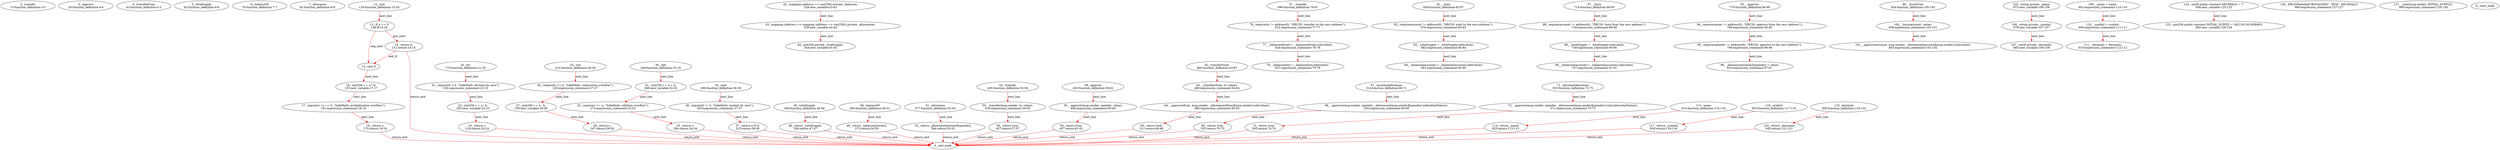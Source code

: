 digraph  {
13 [label="2_ transfer\n13-function_definition-3-3", type_label=function_definition];
28 [label="3_ approve\n28-function_definition-4-4", type_label=function_definition];
43 [label="4_ transferFrom\n43-function_definition-5-5", type_label=function_definition];
62 [label="5_ totalSupply\n62-function_definition-6-6", type_label=function_definition];
70 [label="6_ balanceOf\n70-function_definition-7-7", type_label=function_definition];
82 [label="7_ allowance\n82-function_definition-8-8", type_label=function_definition];
129 [label="12_ mul\n129-function_definition-13-20", type_label=function_definition];
146 [label="13_ if_a == 0\n146-if-14-16", type_label=if];
1130 [label="13_ end_if", type_label=end_if];
151 [label="14_ return 0;\n151-return-15-15", type_label=return];
153 [label="16_ uint256 c = a * b;\n153-new_variable-17-17", type_label=new_variable];
161 [label="17_ require(c / a == b, \"SafeMath: multiplication overflow\");\n161-expression_statement-18-18", type_label=expression_statement];
173 [label="18_ return c;\n173-return-19-19", type_label=return];
175 [label="20_ div\n175-function_definition-21-25", type_label=function_definition];
192 [label="21_ require(b > 0, \"SafeMath: division by zero\");\n192-expression_statement-22-22", type_label=expression_statement];
202 [label="22_ uint256 c = a / b;\n202-new_variable-23-23", type_label=new_variable];
210 [label="23_ return c;\n210-return-24-24", type_label=return];
212 [label="25_ sub\n212-function_definition-26-30", type_label=function_definition];
229 [label="26_ require(b <= a, \"SafeMath: subtraction overflow\");\n229-expression_statement-27-27", type_label=expression_statement];
239 [label="27_ uint256 c = a - b;\n239-new_variable-28-28", type_label=new_variable];
247 [label="28_ return c;\n247-return-29-29", type_label=return];
249 [label="30_ add\n249-function_definition-31-35", type_label=function_definition];
266 [label="31_ uint256 c = a + b;\n266-new_variable-32-32", type_label=new_variable];
274 [label="32_ require(c >= a, \"SafeMath: addition overflow\");\n274-expression_statement-33-33", type_label=expression_statement];
284 [label="33_ return c;\n284-return-34-34", type_label=return];
286 [label="35_ mod\n286-function_definition-36-39", type_label=function_definition];
303 [label="36_ require(b != 0, \"SafeMath: modulo by zero\");\n303-expression_statement-37-37", type_label=expression_statement];
313 [label="37_ return a % b;\n313-return-38-38", type_label=return];
328 [label="42_ mapping (address => uint256) private _balances;\n328-new_variable-43-43", type_label=new_variable];
335 [label="43_ mapping (address => mapping (address => uint256)) private _allowances;\n335-new_variable-44-44", type_label=new_variable];
344 [label="44_ uint256 private _totalSupply;\n344-new_variable-45-45", type_label=new_variable];
349 [label="45_ totalSupply\n349-function_definition-46-48", type_label=function_definition];
358 [label="46_ return _totalSupply;\n358-return-47-47", type_label=return];
360 [label="48_ balanceOf\n360-function_definition-49-51", type_label=function_definition];
373 [label="49_ return _balances[owner];\n373-return-50-50", type_label=return];
377 [label="51_ allowance\n377-function_definition-52-54", type_label=function_definition];
394 [label="52_ return _allowances[owner][spender];\n394-return-53-53", type_label=return];
400 [label="54_ transfer\n400-function_definition-55-58", type_label=function_definition];
416 [label="55_ _transfer(msg.sender, to, value);\n416-expression_statement-56-56", type_label=expression_statement];
427 [label="56_ return true;\n427-return-57-57", type_label=return];
430 [label="58_ approve\n430-function_definition-59-62", type_label=function_definition];
446 [label="59_ _approve(msg.sender, spender, value);\n446-expression_statement-60-60", type_label=expression_statement];
457 [label="60_ return true;\n457-return-61-61", type_label=return];
460 [label="62_ transferFrom\n460-function_definition-63-67", type_label=function_definition];
480 [label="63_ _transfer(from, to, value);\n480-expression_statement-64-64", type_label=expression_statement];
489 [label="64_ _approve(from, msg.sender, _allowances[from][msg.sender].sub(value));\n489-expression_statement-65-65", type_label=expression_statement];
511 [label="65_ return true;\n511-return-66-66", type_label=return];
514 [label="67_ increaseAllowance\n514-function_definition-68-71", type_label=function_definition];
530 [label="68_ _approve(msg.sender, spender, _allowances[msg.sender][spender].add(addedValue));\n530-expression_statement-69-69", type_label=expression_statement];
552 [label="69_ return true;\n552-return-70-70", type_label=return];
555 [label="71_ decreaseAllowance\n555-function_definition-72-75", type_label=function_definition];
571 [label="72_ _approve(msg.sender, spender, _allowances[msg.sender][spender].sub(subtractedValue));\n571-expression_statement-73-73", type_label=expression_statement];
593 [label="73_ return true;\n593-return-74-74", type_label=return];
596 [label="75_ _transfer\n596-function_definition-76-81", type_label=function_definition];
612 [label="76_ require(to != address(0), \"ERC20: transfer to the zero address\");\n612-expression_statement-77-77", type_label=expression_statement];
624 [label="77_ _balances[from] = _balances[from].sub(value);\n624-expression_statement-78-78", type_label=expression_statement];
637 [label="78_ _balances[to] = _balances[to].add(value);\n637-expression_statement-79-79", type_label=expression_statement];
658 [label="81_ _mint\n658-function_definition-82-87", type_label=function_definition];
670 [label="82_ require(account != address(0), \"ERC20: mint to the zero address\");\n670-expression_statement-83-83", type_label=expression_statement];
682 [label="83_ _totalSupply = _totalSupply.add(value);\n682-expression_statement-84-84", type_label=expression_statement];
691 [label="84_ _balances[account] = _balances[account].add(value);\n691-expression_statement-85-85", type_label=expression_statement];
714 [label="87_ _burn\n714-function_definition-88-93", type_label=function_definition];
726 [label="88_ require(account != address(0), \"ERC20: burn from the zero address\");\n726-expression_statement-89-89", type_label=expression_statement];
738 [label="89_ _totalSupply = _totalSupply.sub(value);\n738-expression_statement-90-90", type_label=expression_statement];
747 [label="90_ _balances[account] = _balances[account].sub(value);\n747-expression_statement-91-91", type_label=expression_statement];
770 [label="93_ _approve\n770-function_definition-94-99", type_label=function_definition];
786 [label="94_ require(owner != address(0), \"ERC20: approve from the zero address\");\n786-expression_statement-95-95", type_label=expression_statement];
798 [label="95_ require(spender != address(0), \"ERC20: approve to the zero address\");\n798-expression_statement-96-96", type_label=expression_statement];
810 [label="96_ _allowances[owner][spender] = value;\n810-expression_statement-97-97", type_label=expression_statement];
826 [label="99_ _burnFrom\n826-function_definition-100-103", type_label=function_definition];
838 [label="100_ _burn(account, value);\n838-expression_statement-101-101", type_label=expression_statement];
845 [label="101_ _approve(account, msg.sender, _allowances[account][msg.sender].sub(value));\n845-expression_statement-102-102", type_label=expression_statement];
873 [label="105_ string private _name;\n873-new_variable-106-106", type_label=new_variable];
878 [label="106_ string private _symbol;\n878-new_variable-107-107", type_label=new_variable];
883 [label="107_ uint8 private _decimals;\n883-new_variable-108-108", type_label=new_variable];
902 [label="109_ _name = name;\n902-expression_statement-110-110", type_label=expression_statement];
906 [label="110_ _symbol = symbol;\n906-expression_statement-111-111", type_label=expression_statement];
910 [label="111_ _decimals = decimals;\n910-expression_statement-112-112", type_label=expression_statement];
914 [label="113_ name\n914-function_definition-114-116", type_label=function_definition];
923 [label="114_ return _name;\n923-return-115-115", type_label=return];
925 [label="116_ symbol\n925-function_definition-117-119", type_label=function_definition];
934 [label="117_ return _symbol;\n934-return-118-118", type_label=return];
936 [label="119_ decimals\n936-function_definition-120-122", type_label=function_definition];
945 [label="120_ return _decimals;\n945-return-121-121", type_label=return];
956 [label="124_ uint8 public constant DECIMALS = 7;\n956-new_variable-125-125", type_label=new_variable];
962 [label="125_ uint256 public constant INITIAL_SUPPLY = 5421301301958463;\n962-new_variable-126-126", type_label=new_variable];
969 [label="126_ ERC20Detailed(\"BOSAGORA\", \"BOA\", DECIMALS)\n969-expression_statement-127-127", type_label=expression_statement];
980 [label="127_ _mint(msg.sender, INITIAL_SUPPLY);\n980-expression_statement-128-128", type_label=expression_statement];
1 [label="0_ start_node", type_label=start];
2 [label="0_ exit_node", type_label=exit];
129 -> 146  [color=red, controlflow_type=next_line, edge_type=CFG_edge, key=0, label=next_line];
146 -> 151  [color=red, controlflow_type=pos_next, edge_type=CFG_edge, key=0, label=pos_next];
146 -> 1130  [color=red, controlflow_type=neg_next, edge_type=CFG_edge, key=0, label=neg_next];
1130 -> 153  [color=red, controlflow_type=next_line, edge_type=CFG_edge, key=0, label=next_line];
151 -> 1130  [color=red, controlflow_type=end_if, edge_type=CFG_edge, key=0, label=end_if];
151 -> 2  [color=red, controlflow_type=return_exit, edge_type=CFG_edge, key=0, label=return_exit];
153 -> 161  [color=red, controlflow_type=next_line, edge_type=CFG_edge, key=0, label=next_line];
161 -> 173  [color=red, controlflow_type=next_line, edge_type=CFG_edge, key=0, label=next_line];
173 -> 2  [color=red, controlflow_type=return_exit, edge_type=CFG_edge, key=0, label=return_exit];
175 -> 192  [color=red, controlflow_type=next_line, edge_type=CFG_edge, key=0, label=next_line];
192 -> 202  [color=red, controlflow_type=next_line, edge_type=CFG_edge, key=0, label=next_line];
202 -> 210  [color=red, controlflow_type=next_line, edge_type=CFG_edge, key=0, label=next_line];
210 -> 2  [color=red, controlflow_type=return_exit, edge_type=CFG_edge, key=0, label=return_exit];
212 -> 229  [color=red, controlflow_type=next_line, edge_type=CFG_edge, key=0, label=next_line];
229 -> 239  [color=red, controlflow_type=next_line, edge_type=CFG_edge, key=0, label=next_line];
239 -> 247  [color=red, controlflow_type=next_line, edge_type=CFG_edge, key=0, label=next_line];
247 -> 2  [color=red, controlflow_type=return_exit, edge_type=CFG_edge, key=0, label=return_exit];
249 -> 266  [color=red, controlflow_type=next_line, edge_type=CFG_edge, key=0, label=next_line];
266 -> 274  [color=red, controlflow_type=next_line, edge_type=CFG_edge, key=0, label=next_line];
274 -> 284  [color=red, controlflow_type=next_line, edge_type=CFG_edge, key=0, label=next_line];
284 -> 2  [color=red, controlflow_type=return_exit, edge_type=CFG_edge, key=0, label=return_exit];
286 -> 303  [color=red, controlflow_type=next_line, edge_type=CFG_edge, key=0, label=next_line];
303 -> 313  [color=red, controlflow_type=next_line, edge_type=CFG_edge, key=0, label=next_line];
313 -> 2  [color=red, controlflow_type=return_exit, edge_type=CFG_edge, key=0, label=return_exit];
328 -> 335  [color=red, controlflow_type=next_line, edge_type=CFG_edge, key=0, label=next_line];
335 -> 344  [color=red, controlflow_type=next_line, edge_type=CFG_edge, key=0, label=next_line];
349 -> 358  [color=red, controlflow_type=next_line, edge_type=CFG_edge, key=0, label=next_line];
358 -> 2  [color=red, controlflow_type=return_exit, edge_type=CFG_edge, key=0, label=return_exit];
360 -> 373  [color=red, controlflow_type=next_line, edge_type=CFG_edge, key=0, label=next_line];
373 -> 2  [color=red, controlflow_type=return_exit, edge_type=CFG_edge, key=0, label=return_exit];
377 -> 394  [color=red, controlflow_type=next_line, edge_type=CFG_edge, key=0, label=next_line];
394 -> 2  [color=red, controlflow_type=return_exit, edge_type=CFG_edge, key=0, label=return_exit];
400 -> 416  [color=red, controlflow_type=next_line, edge_type=CFG_edge, key=0, label=next_line];
416 -> 427  [color=red, controlflow_type=next_line, edge_type=CFG_edge, key=0, label=next_line];
427 -> 2  [color=red, controlflow_type=return_exit, edge_type=CFG_edge, key=0, label=return_exit];
430 -> 446  [color=red, controlflow_type=next_line, edge_type=CFG_edge, key=0, label=next_line];
446 -> 457  [color=red, controlflow_type=next_line, edge_type=CFG_edge, key=0, label=next_line];
457 -> 2  [color=red, controlflow_type=return_exit, edge_type=CFG_edge, key=0, label=return_exit];
460 -> 480  [color=red, controlflow_type=next_line, edge_type=CFG_edge, key=0, label=next_line];
480 -> 489  [color=red, controlflow_type=next_line, edge_type=CFG_edge, key=0, label=next_line];
489 -> 511  [color=red, controlflow_type=next_line, edge_type=CFG_edge, key=0, label=next_line];
511 -> 2  [color=red, controlflow_type=return_exit, edge_type=CFG_edge, key=0, label=return_exit];
514 -> 530  [color=red, controlflow_type=next_line, edge_type=CFG_edge, key=0, label=next_line];
530 -> 552  [color=red, controlflow_type=next_line, edge_type=CFG_edge, key=0, label=next_line];
552 -> 2  [color=red, controlflow_type=return_exit, edge_type=CFG_edge, key=0, label=return_exit];
555 -> 571  [color=red, controlflow_type=next_line, edge_type=CFG_edge, key=0, label=next_line];
571 -> 593  [color=red, controlflow_type=next_line, edge_type=CFG_edge, key=0, label=next_line];
593 -> 2  [color=red, controlflow_type=return_exit, edge_type=CFG_edge, key=0, label=return_exit];
596 -> 612  [color=red, controlflow_type=next_line, edge_type=CFG_edge, key=0, label=next_line];
612 -> 624  [color=red, controlflow_type=next_line, edge_type=CFG_edge, key=0, label=next_line];
624 -> 637  [color=red, controlflow_type=next_line, edge_type=CFG_edge, key=0, label=next_line];
658 -> 670  [color=red, controlflow_type=next_line, edge_type=CFG_edge, key=0, label=next_line];
670 -> 682  [color=red, controlflow_type=next_line, edge_type=CFG_edge, key=0, label=next_line];
682 -> 691  [color=red, controlflow_type=next_line, edge_type=CFG_edge, key=0, label=next_line];
714 -> 726  [color=red, controlflow_type=next_line, edge_type=CFG_edge, key=0, label=next_line];
726 -> 738  [color=red, controlflow_type=next_line, edge_type=CFG_edge, key=0, label=next_line];
738 -> 747  [color=red, controlflow_type=next_line, edge_type=CFG_edge, key=0, label=next_line];
770 -> 786  [color=red, controlflow_type=next_line, edge_type=CFG_edge, key=0, label=next_line];
786 -> 798  [color=red, controlflow_type=next_line, edge_type=CFG_edge, key=0, label=next_line];
798 -> 810  [color=red, controlflow_type=next_line, edge_type=CFG_edge, key=0, label=next_line];
826 -> 838  [color=red, controlflow_type=next_line, edge_type=CFG_edge, key=0, label=next_line];
838 -> 845  [color=red, controlflow_type=next_line, edge_type=CFG_edge, key=0, label=next_line];
873 -> 878  [color=red, controlflow_type=next_line, edge_type=CFG_edge, key=0, label=next_line];
878 -> 883  [color=red, controlflow_type=next_line, edge_type=CFG_edge, key=0, label=next_line];
902 -> 906  [color=red, controlflow_type=next_line, edge_type=CFG_edge, key=0, label=next_line];
906 -> 910  [color=red, controlflow_type=next_line, edge_type=CFG_edge, key=0, label=next_line];
914 -> 923  [color=red, controlflow_type=next_line, edge_type=CFG_edge, key=0, label=next_line];
923 -> 2  [color=red, controlflow_type=return_exit, edge_type=CFG_edge, key=0, label=return_exit];
925 -> 934  [color=red, controlflow_type=next_line, edge_type=CFG_edge, key=0, label=next_line];
934 -> 2  [color=red, controlflow_type=return_exit, edge_type=CFG_edge, key=0, label=return_exit];
936 -> 945  [color=red, controlflow_type=next_line, edge_type=CFG_edge, key=0, label=next_line];
945 -> 2  [color=red, controlflow_type=return_exit, edge_type=CFG_edge, key=0, label=return_exit];
956 -> 962  [color=red, controlflow_type=next_line, edge_type=CFG_edge, key=0, label=next_line];
}
